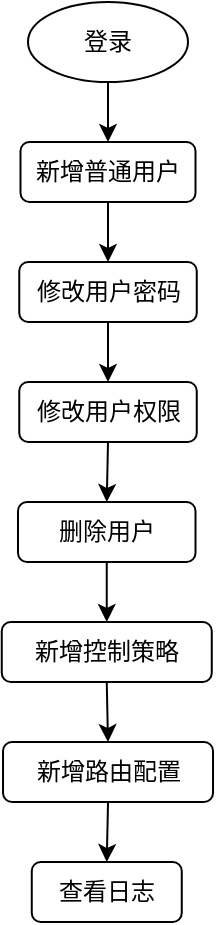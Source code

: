 <mxfile version="26.0.3">
  <diagram name="第 1 页" id="M5MeMRLtZV0gHbgQa_9G">
    <mxGraphModel dx="1034" dy="446" grid="1" gridSize="10" guides="1" tooltips="1" connect="1" arrows="1" fold="1" page="1" pageScale="1" pageWidth="827" pageHeight="1169" math="0" shadow="0">
      <root>
        <mxCell id="0" />
        <mxCell id="1" parent="0" />
        <mxCell id="j_zCi_JwCy9vCqhzKMY_-1" style="edgeStyle=orthogonalEdgeStyle;rounded=0;orthogonalLoop=1;jettySize=auto;html=1;exitX=0.5;exitY=1;exitDx=0;exitDy=0;entryX=0.5;entryY=0;entryDx=0;entryDy=0;" edge="1" parent="1" source="j_zCi_JwCy9vCqhzKMY_-2" target="j_zCi_JwCy9vCqhzKMY_-4">
          <mxGeometry relative="1" as="geometry" />
        </mxCell>
        <mxCell id="j_zCi_JwCy9vCqhzKMY_-2" value="登录" style="ellipse;whiteSpace=wrap;html=1;" vertex="1" parent="1">
          <mxGeometry x="120" y="40" width="80" height="40" as="geometry" />
        </mxCell>
        <mxCell id="j_zCi_JwCy9vCqhzKMY_-3" style="edgeStyle=orthogonalEdgeStyle;rounded=0;orthogonalLoop=1;jettySize=auto;html=1;exitX=0.5;exitY=1;exitDx=0;exitDy=0;entryX=0.5;entryY=0;entryDx=0;entryDy=0;" edge="1" parent="1" source="j_zCi_JwCy9vCqhzKMY_-4" target="j_zCi_JwCy9vCqhzKMY_-6">
          <mxGeometry relative="1" as="geometry" />
        </mxCell>
        <mxCell id="j_zCi_JwCy9vCqhzKMY_-4" value="新增普通用户" style="rounded=1;whiteSpace=wrap;html=1;" vertex="1" parent="1">
          <mxGeometry x="116.25" y="110" width="87.5" height="30" as="geometry" />
        </mxCell>
        <mxCell id="j_zCi_JwCy9vCqhzKMY_-5" style="edgeStyle=orthogonalEdgeStyle;rounded=0;orthogonalLoop=1;jettySize=auto;html=1;exitX=0.5;exitY=1;exitDx=0;exitDy=0;entryX=0.5;entryY=0;entryDx=0;entryDy=0;" edge="1" parent="1" source="j_zCi_JwCy9vCqhzKMY_-6">
          <mxGeometry relative="1" as="geometry">
            <mxPoint x="160" y="230" as="targetPoint" />
          </mxGeometry>
        </mxCell>
        <mxCell id="j_zCi_JwCy9vCqhzKMY_-6" value="修改用户密码" style="rounded=1;whiteSpace=wrap;html=1;" vertex="1" parent="1">
          <mxGeometry x="115.63" y="170" width="88.75" height="30" as="geometry" />
        </mxCell>
        <mxCell id="j_zCi_JwCy9vCqhzKMY_-7" value="查看日志" style="rounded=1;whiteSpace=wrap;html=1;" vertex="1" parent="1">
          <mxGeometry x="121.88" y="470" width="75" height="30" as="geometry" />
        </mxCell>
        <mxCell id="j_zCi_JwCy9vCqhzKMY_-8" style="edgeStyle=orthogonalEdgeStyle;rounded=0;orthogonalLoop=1;jettySize=auto;html=1;exitX=0.5;exitY=1;exitDx=0;exitDy=0;entryX=0.5;entryY=0;entryDx=0;entryDy=0;" edge="1" parent="1" source="j_zCi_JwCy9vCqhzKMY_-9" target="j_zCi_JwCy9vCqhzKMY_-11">
          <mxGeometry relative="1" as="geometry" />
        </mxCell>
        <mxCell id="j_zCi_JwCy9vCqhzKMY_-9" value="修改用户权限" style="rounded=1;whiteSpace=wrap;html=1;" vertex="1" parent="1">
          <mxGeometry x="115.63" y="230" width="88.75" height="30" as="geometry" />
        </mxCell>
        <mxCell id="j_zCi_JwCy9vCqhzKMY_-10" style="edgeStyle=orthogonalEdgeStyle;rounded=0;orthogonalLoop=1;jettySize=auto;html=1;exitX=0.5;exitY=1;exitDx=0;exitDy=0;entryX=0.5;entryY=0;entryDx=0;entryDy=0;" edge="1" parent="1" source="j_zCi_JwCy9vCqhzKMY_-11" target="j_zCi_JwCy9vCqhzKMY_-13">
          <mxGeometry relative="1" as="geometry" />
        </mxCell>
        <mxCell id="j_zCi_JwCy9vCqhzKMY_-11" value="删除用户" style="rounded=1;whiteSpace=wrap;html=1;" vertex="1" parent="1">
          <mxGeometry x="115" y="290" width="88.75" height="30" as="geometry" />
        </mxCell>
        <mxCell id="j_zCi_JwCy9vCqhzKMY_-12" style="edgeStyle=orthogonalEdgeStyle;rounded=0;orthogonalLoop=1;jettySize=auto;html=1;exitX=0.5;exitY=1;exitDx=0;exitDy=0;entryX=0.5;entryY=0;entryDx=0;entryDy=0;" edge="1" parent="1" source="j_zCi_JwCy9vCqhzKMY_-13" target="j_zCi_JwCy9vCqhzKMY_-15">
          <mxGeometry relative="1" as="geometry" />
        </mxCell>
        <mxCell id="j_zCi_JwCy9vCqhzKMY_-13" value="新增控制策略" style="rounded=1;whiteSpace=wrap;html=1;" vertex="1" parent="1">
          <mxGeometry x="106.88" y="350" width="105" height="30" as="geometry" />
        </mxCell>
        <mxCell id="j_zCi_JwCy9vCqhzKMY_-14" style="edgeStyle=orthogonalEdgeStyle;rounded=0;orthogonalLoop=1;jettySize=auto;html=1;exitX=0.5;exitY=1;exitDx=0;exitDy=0;entryX=0.5;entryY=0;entryDx=0;entryDy=0;" edge="1" parent="1" source="j_zCi_JwCy9vCqhzKMY_-15" target="j_zCi_JwCy9vCqhzKMY_-7">
          <mxGeometry relative="1" as="geometry" />
        </mxCell>
        <mxCell id="j_zCi_JwCy9vCqhzKMY_-15" value="新增路由配置" style="rounded=1;whiteSpace=wrap;html=1;" vertex="1" parent="1">
          <mxGeometry x="107.51" y="410" width="105" height="30" as="geometry" />
        </mxCell>
      </root>
    </mxGraphModel>
  </diagram>
</mxfile>
